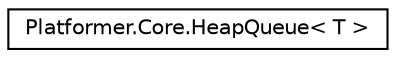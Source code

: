 digraph "Graphical Class Hierarchy"
{
 // LATEX_PDF_SIZE
  edge [fontname="Helvetica",fontsize="10",labelfontname="Helvetica",labelfontsize="10"];
  node [fontname="Helvetica",fontsize="10",shape=record];
  rankdir="LR";
  Node0 [label="Platformer.Core.HeapQueue\< T \>",height=0.2,width=0.4,color="black", fillcolor="white", style="filled",URL="$class_platformer_1_1_core_1_1_heap_queue.html",tooltip="HeapQueue provides a queue collection that is always ordered."];
}
